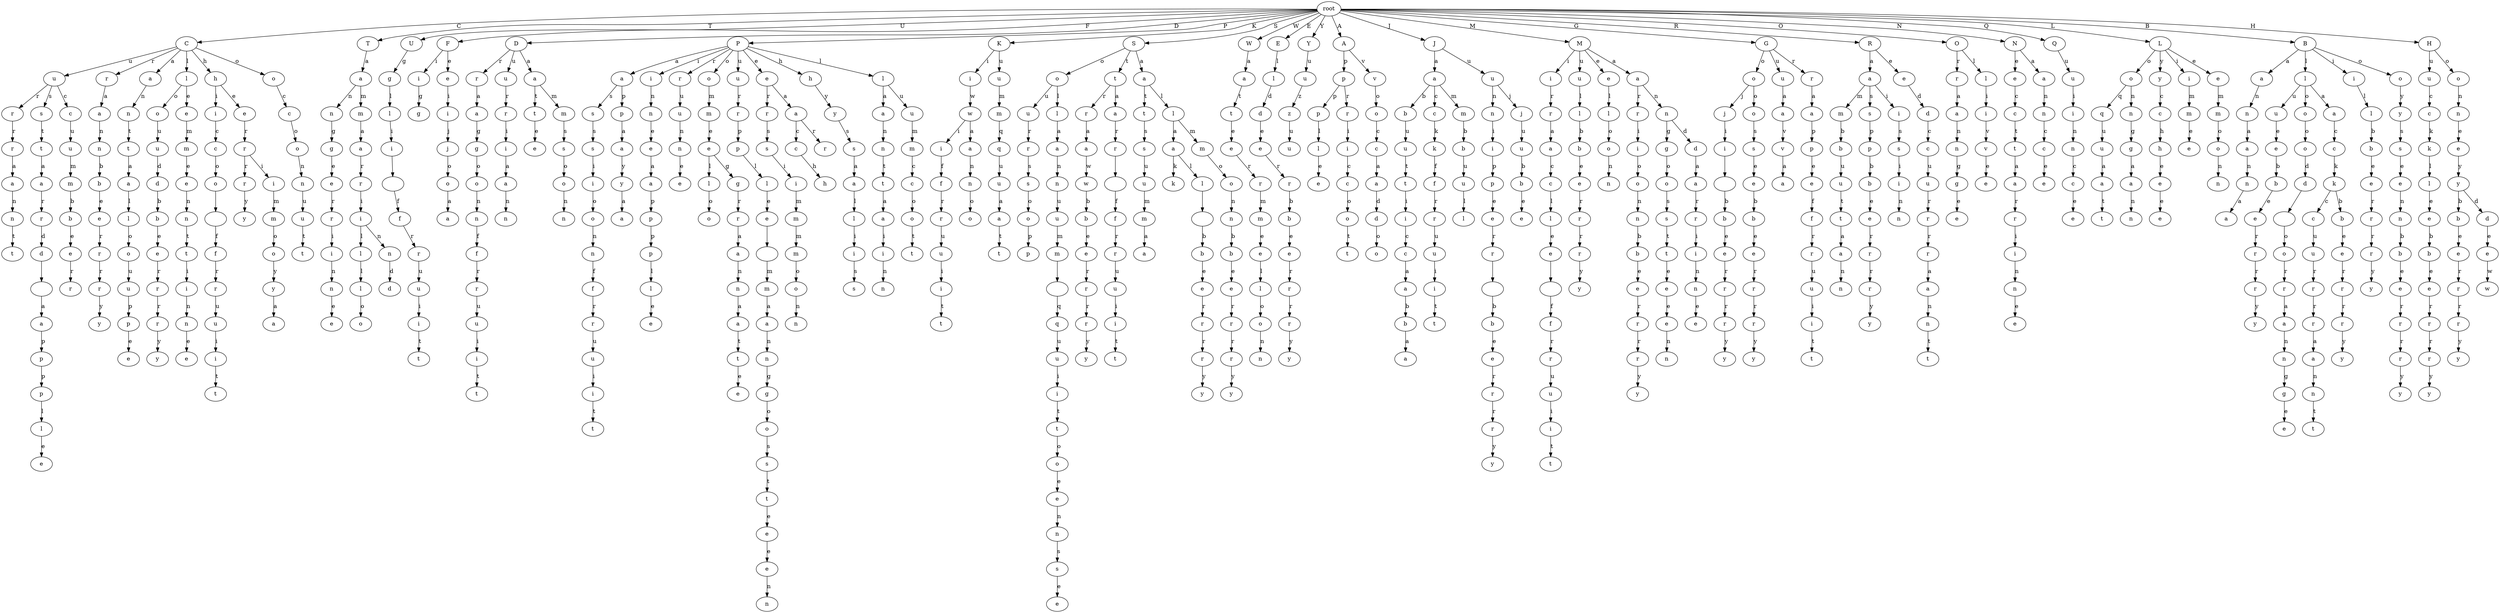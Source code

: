 digraph Trie {
  Node_0 [label="root"]
  Node_1 [label="C"]
  Node_0 -> Node_1 [label="C"]
  Node_2 [label="u"]
  Node_1 -> Node_2 [label="u"]
  Node_3 [label="r"]
  Node_2 -> Node_3 [label="r"]
  Node_4 [label="r"]
  Node_3 -> Node_4 [label="r"]
  Node_5 [label="a"]
  Node_4 -> Node_5 [label="a"]
  Node_6 [label="n"]
  Node_5 -> Node_6 [label="n"]
  Node_7 [label="t"]
  Node_6 -> Node_7 [label="t"]
  Node_8 [label="s"]
  Node_2 -> Node_8 [label="s"]
  Node_9 [label="t"]
  Node_8 -> Node_9 [label="t"]
  Node_10 [label="a"]
  Node_9 -> Node_10 [label="a"]
  Node_11 [label="r"]
  Node_10 -> Node_11 [label="r"]
  Node_12 [label="d"]
  Node_11 -> Node_12 [label="d"]
  Node_13 [label=" "]
  Node_12 -> Node_13 [label=" "]
  Node_14 [label="a"]
  Node_13 -> Node_14 [label="a"]
  Node_15 [label="p"]
  Node_14 -> Node_15 [label="p"]
  Node_16 [label="p"]
  Node_15 -> Node_16 [label="p"]
  Node_17 [label="l"]
  Node_16 -> Node_17 [label="l"]
  Node_18 [label="e"]
  Node_17 -> Node_18 [label="e"]
  Node_19 [label="c"]
  Node_2 -> Node_19 [label="c"]
  Node_20 [label="u"]
  Node_19 -> Node_20 [label="u"]
  Node_21 [label="m"]
  Node_20 -> Node_21 [label="m"]
  Node_22 [label="b"]
  Node_21 -> Node_22 [label="b"]
  Node_23 [label="e"]
  Node_22 -> Node_23 [label="e"]
  Node_24 [label="r"]
  Node_23 -> Node_24 [label="r"]
  Node_25 [label="r"]
  Node_1 -> Node_25 [label="r"]
  Node_26 [label="a"]
  Node_25 -> Node_26 [label="a"]
  Node_27 [label="n"]
  Node_26 -> Node_27 [label="n"]
  Node_28 [label="b"]
  Node_27 -> Node_28 [label="b"]
  Node_29 [label="e"]
  Node_28 -> Node_29 [label="e"]
  Node_30 [label="r"]
  Node_29 -> Node_30 [label="r"]
  Node_31 [label="r"]
  Node_30 -> Node_31 [label="r"]
  Node_32 [label="y"]
  Node_31 -> Node_32 [label="y"]
  Node_33 [label="a"]
  Node_1 -> Node_33 [label="a"]
  Node_34 [label="n"]
  Node_33 -> Node_34 [label="n"]
  Node_35 [label="t"]
  Node_34 -> Node_35 [label="t"]
  Node_36 [label="a"]
  Node_35 -> Node_36 [label="a"]
  Node_37 [label="l"]
  Node_36 -> Node_37 [label="l"]
  Node_38 [label="o"]
  Node_37 -> Node_38 [label="o"]
  Node_39 [label="u"]
  Node_38 -> Node_39 [label="u"]
  Node_40 [label="p"]
  Node_39 -> Node_40 [label="p"]
  Node_41 [label="e"]
  Node_40 -> Node_41 [label="e"]
  Node_42 [label="l"]
  Node_1 -> Node_42 [label="l"]
  Node_43 [label="o"]
  Node_42 -> Node_43 [label="o"]
  Node_44 [label="u"]
  Node_43 -> Node_44 [label="u"]
  Node_45 [label="d"]
  Node_44 -> Node_45 [label="d"]
  Node_46 [label="b"]
  Node_45 -> Node_46 [label="b"]
  Node_47 [label="e"]
  Node_46 -> Node_47 [label="e"]
  Node_48 [label="r"]
  Node_47 -> Node_48 [label="r"]
  Node_49 [label="r"]
  Node_48 -> Node_49 [label="r"]
  Node_50 [label="y"]
  Node_49 -> Node_50 [label="y"]
  Node_51 [label="e"]
  Node_42 -> Node_51 [label="e"]
  Node_52 [label="m"]
  Node_51 -> Node_52 [label="m"]
  Node_53 [label="e"]
  Node_52 -> Node_53 [label="e"]
  Node_54 [label="n"]
  Node_53 -> Node_54 [label="n"]
  Node_55 [label="t"]
  Node_54 -> Node_55 [label="t"]
  Node_56 [label="i"]
  Node_55 -> Node_56 [label="i"]
  Node_57 [label="n"]
  Node_56 -> Node_57 [label="n"]
  Node_58 [label="e"]
  Node_57 -> Node_58 [label="e"]
  Node_59 [label="h"]
  Node_1 -> Node_59 [label="h"]
  Node_60 [label="i"]
  Node_59 -> Node_60 [label="i"]
  Node_61 [label="c"]
  Node_60 -> Node_61 [label="c"]
  Node_62 [label="o"]
  Node_61 -> Node_62 [label="o"]
  Node_63 [label=" "]
  Node_62 -> Node_63 [label=" "]
  Node_64 [label="f"]
  Node_63 -> Node_64 [label="f"]
  Node_65 [label="r"]
  Node_64 -> Node_65 [label="r"]
  Node_66 [label="u"]
  Node_65 -> Node_66 [label="u"]
  Node_67 [label="i"]
  Node_66 -> Node_67 [label="i"]
  Node_68 [label="t"]
  Node_67 -> Node_68 [label="t"]
  Node_69 [label="e"]
  Node_59 -> Node_69 [label="e"]
  Node_70 [label="r"]
  Node_69 -> Node_70 [label="r"]
  Node_71 [label="r"]
  Node_70 -> Node_71 [label="r"]
  Node_72 [label="y"]
  Node_71 -> Node_72 [label="y"]
  Node_73 [label="i"]
  Node_70 -> Node_73 [label="i"]
  Node_74 [label="m"]
  Node_73 -> Node_74 [label="m"]
  Node_75 [label="o"]
  Node_74 -> Node_75 [label="o"]
  Node_76 [label="y"]
  Node_75 -> Node_76 [label="y"]
  Node_77 [label="a"]
  Node_76 -> Node_77 [label="a"]
  Node_78 [label="o"]
  Node_1 -> Node_78 [label="o"]
  Node_79 [label="c"]
  Node_78 -> Node_79 [label="c"]
  Node_80 [label="o"]
  Node_79 -> Node_80 [label="o"]
  Node_81 [label="n"]
  Node_80 -> Node_81 [label="n"]
  Node_82 [label="u"]
  Node_81 -> Node_82 [label="u"]
  Node_83 [label="t"]
  Node_82 -> Node_83 [label="t"]
  Node_84 [label="T"]
  Node_0 -> Node_84 [label="T"]
  Node_85 [label="a"]
  Node_84 -> Node_85 [label="a"]
  Node_86 [label="n"]
  Node_85 -> Node_86 [label="n"]
  Node_87 [label="g"]
  Node_86 -> Node_87 [label="g"]
  Node_88 [label="e"]
  Node_87 -> Node_88 [label="e"]
  Node_89 [label="r"]
  Node_88 -> Node_89 [label="r"]
  Node_90 [label="i"]
  Node_89 -> Node_90 [label="i"]
  Node_91 [label="n"]
  Node_90 -> Node_91 [label="n"]
  Node_92 [label="e"]
  Node_91 -> Node_92 [label="e"]
  Node_93 [label="m"]
  Node_85 -> Node_93 [label="m"]
  Node_94 [label="a"]
  Node_93 -> Node_94 [label="a"]
  Node_95 [label="r"]
  Node_94 -> Node_95 [label="r"]
  Node_96 [label="i"]
  Node_95 -> Node_96 [label="i"]
  Node_97 [label="l"]
  Node_96 -> Node_97 [label="l"]
  Node_98 [label="l"]
  Node_97 -> Node_98 [label="l"]
  Node_99 [label="o"]
  Node_98 -> Node_99 [label="o"]
  Node_100 [label="n"]
  Node_96 -> Node_100 [label="n"]
  Node_101 [label="d"]
  Node_100 -> Node_101 [label="d"]
  Node_102 [label="U"]
  Node_0 -> Node_102 [label="U"]
  Node_103 [label="g"]
  Node_102 -> Node_103 [label="g"]
  Node_104 [label="l"]
  Node_103 -> Node_104 [label="l"]
  Node_105 [label="i"]
  Node_104 -> Node_105 [label="i"]
  Node_106 [label=" "]
  Node_105 -> Node_106 [label=" "]
  Node_107 [label="f"]
  Node_106 -> Node_107 [label="f"]
  Node_108 [label="r"]
  Node_107 -> Node_108 [label="r"]
  Node_109 [label="u"]
  Node_108 -> Node_109 [label="u"]
  Node_110 [label="i"]
  Node_109 -> Node_110 [label="i"]
  Node_111 [label="t"]
  Node_110 -> Node_111 [label="t"]
  Node_112 [label="F"]
  Node_0 -> Node_112 [label="F"]
  Node_113 [label="i"]
  Node_112 -> Node_113 [label="i"]
  Node_114 [label="g"]
  Node_113 -> Node_114 [label="g"]
  Node_115 [label="e"]
  Node_112 -> Node_115 [label="e"]
  Node_116 [label="i"]
  Node_115 -> Node_116 [label="i"]
  Node_117 [label="j"]
  Node_116 -> Node_117 [label="j"]
  Node_118 [label="o"]
  Node_117 -> Node_118 [label="o"]
  Node_119 [label="a"]
  Node_118 -> Node_119 [label="a"]
  Node_120 [label="D"]
  Node_0 -> Node_120 [label="D"]
  Node_121 [label="r"]
  Node_120 -> Node_121 [label="r"]
  Node_122 [label="a"]
  Node_121 -> Node_122 [label="a"]
  Node_123 [label="g"]
  Node_122 -> Node_123 [label="g"]
  Node_124 [label="o"]
  Node_123 -> Node_124 [label="o"]
  Node_125 [label="n"]
  Node_124 -> Node_125 [label="n"]
  Node_126 [label="f"]
  Node_125 -> Node_126 [label="f"]
  Node_127 [label="r"]
  Node_126 -> Node_127 [label="r"]
  Node_128 [label="u"]
  Node_127 -> Node_128 [label="u"]
  Node_129 [label="i"]
  Node_128 -> Node_129 [label="i"]
  Node_130 [label="t"]
  Node_129 -> Node_130 [label="t"]
  Node_131 [label="u"]
  Node_120 -> Node_131 [label="u"]
  Node_132 [label="r"]
  Node_131 -> Node_132 [label="r"]
  Node_133 [label="i"]
  Node_132 -> Node_133 [label="i"]
  Node_134 [label="a"]
  Node_133 -> Node_134 [label="a"]
  Node_135 [label="n"]
  Node_134 -> Node_135 [label="n"]
  Node_136 [label="a"]
  Node_120 -> Node_136 [label="a"]
  Node_137 [label="t"]
  Node_136 -> Node_137 [label="t"]
  Node_138 [label="e"]
  Node_137 -> Node_138 [label="e"]
  Node_139 [label="m"]
  Node_136 -> Node_139 [label="m"]
  Node_140 [label="s"]
  Node_139 -> Node_140 [label="s"]
  Node_141 [label="o"]
  Node_140 -> Node_141 [label="o"]
  Node_142 [label="n"]
  Node_141 -> Node_142 [label="n"]
  Node_143 [label="P"]
  Node_0 -> Node_143 [label="P"]
  Node_144 [label="a"]
  Node_143 -> Node_144 [label="a"]
  Node_145 [label="s"]
  Node_144 -> Node_145 [label="s"]
  Node_146 [label="s"]
  Node_145 -> Node_146 [label="s"]
  Node_147 [label="i"]
  Node_146 -> Node_147 [label="i"]
  Node_148 [label="o"]
  Node_147 -> Node_148 [label="o"]
  Node_149 [label="n"]
  Node_148 -> Node_149 [label="n"]
  Node_150 [label="f"]
  Node_149 -> Node_150 [label="f"]
  Node_151 [label="r"]
  Node_150 -> Node_151 [label="r"]
  Node_152 [label="u"]
  Node_151 -> Node_152 [label="u"]
  Node_153 [label="i"]
  Node_152 -> Node_153 [label="i"]
  Node_154 [label="t"]
  Node_153 -> Node_154 [label="t"]
  Node_155 [label="p"]
  Node_144 -> Node_155 [label="p"]
  Node_156 [label="a"]
  Node_155 -> Node_156 [label="a"]
  Node_157 [label="y"]
  Node_156 -> Node_157 [label="y"]
  Node_158 [label="a"]
  Node_157 -> Node_158 [label="a"]
  Node_159 [label="i"]
  Node_143 -> Node_159 [label="i"]
  Node_160 [label="n"]
  Node_159 -> Node_160 [label="n"]
  Node_161 [label="e"]
  Node_160 -> Node_161 [label="e"]
  Node_162 [label="a"]
  Node_161 -> Node_162 [label="a"]
  Node_163 [label="p"]
  Node_162 -> Node_163 [label="p"]
  Node_164 [label="p"]
  Node_163 -> Node_164 [label="p"]
  Node_165 [label="l"]
  Node_164 -> Node_165 [label="l"]
  Node_166 [label="e"]
  Node_165 -> Node_166 [label="e"]
  Node_167 [label="r"]
  Node_143 -> Node_167 [label="r"]
  Node_168 [label="u"]
  Node_167 -> Node_168 [label="u"]
  Node_169 [label="n"]
  Node_168 -> Node_169 [label="n"]
  Node_170 [label="e"]
  Node_169 -> Node_170 [label="e"]
  Node_171 [label="o"]
  Node_143 -> Node_171 [label="o"]
  Node_172 [label="m"]
  Node_171 -> Node_172 [label="m"]
  Node_173 [label="e"]
  Node_172 -> Node_173 [label="e"]
  Node_174 [label="l"]
  Node_173 -> Node_174 [label="l"]
  Node_175 [label="o"]
  Node_174 -> Node_175 [label="o"]
  Node_176 [label="g"]
  Node_173 -> Node_176 [label="g"]
  Node_177 [label="r"]
  Node_176 -> Node_177 [label="r"]
  Node_178 [label="a"]
  Node_177 -> Node_178 [label="a"]
  Node_179 [label="n"]
  Node_178 -> Node_179 [label="n"]
  Node_180 [label="a"]
  Node_179 -> Node_180 [label="a"]
  Node_181 [label="t"]
  Node_180 -> Node_181 [label="t"]
  Node_182 [label="e"]
  Node_181 -> Node_182 [label="e"]
  Node_183 [label="u"]
  Node_143 -> Node_183 [label="u"]
  Node_184 [label="r"]
  Node_183 -> Node_184 [label="r"]
  Node_185 [label="p"]
  Node_184 -> Node_185 [label="p"]
  Node_186 [label="l"]
  Node_185 -> Node_186 [label="l"]
  Node_187 [label="e"]
  Node_186 -> Node_187 [label="e"]
  Node_188 [label=" "]
  Node_187 -> Node_188 [label=" "]
  Node_189 [label="m"]
  Node_188 -> Node_189 [label="m"]
  Node_190 [label="a"]
  Node_189 -> Node_190 [label="a"]
  Node_191 [label="n"]
  Node_190 -> Node_191 [label="n"]
  Node_192 [label="g"]
  Node_191 -> Node_192 [label="g"]
  Node_193 [label="o"]
  Node_192 -> Node_193 [label="o"]
  Node_194 [label="s"]
  Node_193 -> Node_194 [label="s"]
  Node_195 [label="t"]
  Node_194 -> Node_195 [label="t"]
  Node_196 [label="e"]
  Node_195 -> Node_196 [label="e"]
  Node_197 [label="e"]
  Node_196 -> Node_197 [label="e"]
  Node_198 [label="n"]
  Node_197 -> Node_198 [label="n"]
  Node_199 [label="e"]
  Node_143 -> Node_199 [label="e"]
  Node_200 [label="r"]
  Node_199 -> Node_200 [label="r"]
  Node_201 [label="s"]
  Node_200 -> Node_201 [label="s"]
  Node_202 [label="i"]
  Node_201 -> Node_202 [label="i"]
  Node_203 [label="m"]
  Node_202 -> Node_203 [label="m"]
  Node_204 [label="m"]
  Node_203 -> Node_204 [label="m"]
  Node_205 [label="o"]
  Node_204 -> Node_205 [label="o"]
  Node_206 [label="n"]
  Node_205 -> Node_206 [label="n"]
  Node_207 [label="a"]
  Node_199 -> Node_207 [label="a"]
  Node_208 [label="c"]
  Node_207 -> Node_208 [label="c"]
  Node_209 [label="h"]
  Node_208 -> Node_209 [label="h"]
  Node_210 [label="r"]
  Node_207 -> Node_210 [label="r"]
  Node_211 [label="h"]
  Node_143 -> Node_211 [label="h"]
  Node_212 [label="y"]
  Node_211 -> Node_212 [label="y"]
  Node_213 [label="s"]
  Node_212 -> Node_213 [label="s"]
  Node_214 [label="a"]
  Node_213 -> Node_214 [label="a"]
  Node_215 [label="l"]
  Node_214 -> Node_215 [label="l"]
  Node_216 [label="i"]
  Node_215 -> Node_216 [label="i"]
  Node_217 [label="s"]
  Node_216 -> Node_217 [label="s"]
  Node_218 [label="l"]
  Node_143 -> Node_218 [label="l"]
  Node_219 [label="a"]
  Node_218 -> Node_219 [label="a"]
  Node_220 [label="n"]
  Node_219 -> Node_220 [label="n"]
  Node_221 [label="t"]
  Node_220 -> Node_221 [label="t"]
  Node_222 [label="a"]
  Node_221 -> Node_222 [label="a"]
  Node_223 [label="i"]
  Node_222 -> Node_223 [label="i"]
  Node_224 [label="n"]
  Node_223 -> Node_224 [label="n"]
  Node_225 [label="u"]
  Node_218 -> Node_225 [label="u"]
  Node_226 [label="m"]
  Node_225 -> Node_226 [label="m"]
  Node_227 [label="c"]
  Node_226 -> Node_227 [label="c"]
  Node_228 [label="o"]
  Node_227 -> Node_228 [label="o"]
  Node_229 [label="t"]
  Node_228 -> Node_229 [label="t"]
  Node_230 [label="K"]
  Node_0 -> Node_230 [label="K"]
  Node_231 [label="i"]
  Node_230 -> Node_231 [label="i"]
  Node_232 [label="w"]
  Node_231 -> Node_232 [label="w"]
  Node_233 [label="i"]
  Node_232 -> Node_233 [label="i"]
  Node_234 [label="f"]
  Node_233 -> Node_234 [label="f"]
  Node_235 [label="r"]
  Node_234 -> Node_235 [label="r"]
  Node_236 [label="u"]
  Node_235 -> Node_236 [label="u"]
  Node_237 [label="i"]
  Node_236 -> Node_237 [label="i"]
  Node_238 [label="t"]
  Node_237 -> Node_238 [label="t"]
  Node_239 [label="a"]
  Node_232 -> Node_239 [label="a"]
  Node_240 [label="n"]
  Node_239 -> Node_240 [label="n"]
  Node_241 [label="o"]
  Node_240 -> Node_241 [label="o"]
  Node_242 [label="u"]
  Node_230 -> Node_242 [label="u"]
  Node_243 [label="m"]
  Node_242 -> Node_243 [label="m"]
  Node_244 [label="q"]
  Node_243 -> Node_244 [label="q"]
  Node_245 [label="u"]
  Node_244 -> Node_245 [label="u"]
  Node_246 [label="a"]
  Node_245 -> Node_246 [label="a"]
  Node_247 [label="t"]
  Node_246 -> Node_247 [label="t"]
  Node_248 [label="S"]
  Node_0 -> Node_248 [label="S"]
  Node_249 [label="o"]
  Node_248 -> Node_249 [label="o"]
  Node_250 [label="u"]
  Node_249 -> Node_250 [label="u"]
  Node_251 [label="r"]
  Node_250 -> Node_251 [label="r"]
  Node_252 [label="s"]
  Node_251 -> Node_252 [label="s"]
  Node_253 [label="o"]
  Node_252 -> Node_253 [label="o"]
  Node_254 [label="p"]
  Node_253 -> Node_254 [label="p"]
  Node_255 [label="l"]
  Node_249 -> Node_255 [label="l"]
  Node_256 [label="a"]
  Node_255 -> Node_256 [label="a"]
  Node_257 [label="n"]
  Node_256 -> Node_257 [label="n"]
  Node_258 [label="u"]
  Node_257 -> Node_258 [label="u"]
  Node_259 [label="m"]
  Node_258 -> Node_259 [label="m"]
  Node_260 [label=" "]
  Node_259 -> Node_260 [label=" "]
  Node_261 [label="q"]
  Node_260 -> Node_261 [label="q"]
  Node_262 [label="u"]
  Node_261 -> Node_262 [label="u"]
  Node_263 [label="i"]
  Node_262 -> Node_263 [label="i"]
  Node_264 [label="t"]
  Node_263 -> Node_264 [label="t"]
  Node_265 [label="o"]
  Node_264 -> Node_265 [label="o"]
  Node_266 [label="e"]
  Node_265 -> Node_266 [label="e"]
  Node_267 [label="n"]
  Node_266 -> Node_267 [label="n"]
  Node_268 [label="s"]
  Node_267 -> Node_268 [label="s"]
  Node_269 [label="e"]
  Node_268 -> Node_269 [label="e"]
  Node_270 [label="t"]
  Node_248 -> Node_270 [label="t"]
  Node_271 [label="r"]
  Node_270 -> Node_271 [label="r"]
  Node_272 [label="a"]
  Node_271 -> Node_272 [label="a"]
  Node_273 [label="w"]
  Node_272 -> Node_273 [label="w"]
  Node_274 [label="b"]
  Node_273 -> Node_274 [label="b"]
  Node_275 [label="e"]
  Node_274 -> Node_275 [label="e"]
  Node_276 [label="r"]
  Node_275 -> Node_276 [label="r"]
  Node_277 [label="r"]
  Node_276 -> Node_277 [label="r"]
  Node_278 [label="y"]
  Node_277 -> Node_278 [label="y"]
  Node_279 [label="a"]
  Node_270 -> Node_279 [label="a"]
  Node_280 [label="r"]
  Node_279 -> Node_280 [label="r"]
  Node_281 [label=" "]
  Node_280 -> Node_281 [label=" "]
  Node_282 [label="f"]
  Node_281 -> Node_282 [label="f"]
  Node_283 [label="r"]
  Node_282 -> Node_283 [label="r"]
  Node_284 [label="u"]
  Node_283 -> Node_284 [label="u"]
  Node_285 [label="i"]
  Node_284 -> Node_285 [label="i"]
  Node_286 [label="t"]
  Node_285 -> Node_286 [label="t"]
  Node_287 [label="a"]
  Node_248 -> Node_287 [label="a"]
  Node_288 [label="t"]
  Node_287 -> Node_288 [label="t"]
  Node_289 [label="s"]
  Node_288 -> Node_289 [label="s"]
  Node_290 [label="u"]
  Node_289 -> Node_290 [label="u"]
  Node_291 [label="m"]
  Node_290 -> Node_291 [label="m"]
  Node_292 [label="a"]
  Node_291 -> Node_292 [label="a"]
  Node_293 [label="l"]
  Node_287 -> Node_293 [label="l"]
  Node_294 [label="a"]
  Node_293 -> Node_294 [label="a"]
  Node_295 [label="k"]
  Node_294 -> Node_295 [label="k"]
  Node_296 [label="l"]
  Node_294 -> Node_296 [label="l"]
  Node_297 [label=" "]
  Node_296 -> Node_297 [label=" "]
  Node_298 [label="b"]
  Node_297 -> Node_298 [label="b"]
  Node_299 [label="e"]
  Node_298 -> Node_299 [label="e"]
  Node_300 [label="r"]
  Node_299 -> Node_300 [label="r"]
  Node_301 [label="r"]
  Node_300 -> Node_301 [label="r"]
  Node_302 [label="y"]
  Node_301 -> Node_302 [label="y"]
  Node_303 [label="m"]
  Node_293 -> Node_303 [label="m"]
  Node_304 [label="o"]
  Node_303 -> Node_304 [label="o"]
  Node_305 [label="n"]
  Node_304 -> Node_305 [label="n"]
  Node_306 [label="b"]
  Node_305 -> Node_306 [label="b"]
  Node_307 [label="e"]
  Node_306 -> Node_307 [label="e"]
  Node_308 [label="r"]
  Node_307 -> Node_308 [label="r"]
  Node_309 [label="r"]
  Node_308 -> Node_309 [label="r"]
  Node_310 [label="y"]
  Node_309 -> Node_310 [label="y"]
  Node_311 [label="W"]
  Node_0 -> Node_311 [label="W"]
  Node_312 [label="a"]
  Node_311 -> Node_312 [label="a"]
  Node_313 [label="t"]
  Node_312 -> Node_313 [label="t"]
  Node_314 [label="e"]
  Node_313 -> Node_314 [label="e"]
  Node_315 [label="r"]
  Node_314 -> Node_315 [label="r"]
  Node_316 [label="m"]
  Node_315 -> Node_316 [label="m"]
  Node_317 [label="e"]
  Node_316 -> Node_317 [label="e"]
  Node_318 [label="l"]
  Node_317 -> Node_318 [label="l"]
  Node_319 [label="o"]
  Node_318 -> Node_319 [label="o"]
  Node_320 [label="n"]
  Node_319 -> Node_320 [label="n"]
  Node_321 [label="E"]
  Node_0 -> Node_321 [label="E"]
  Node_322 [label="l"]
  Node_321 -> Node_322 [label="l"]
  Node_323 [label="d"]
  Node_322 -> Node_323 [label="d"]
  Node_324 [label="e"]
  Node_323 -> Node_324 [label="e"]
  Node_325 [label="r"]
  Node_324 -> Node_325 [label="r"]
  Node_326 [label="b"]
  Node_325 -> Node_326 [label="b"]
  Node_327 [label="e"]
  Node_326 -> Node_327 [label="e"]
  Node_328 [label="r"]
  Node_327 -> Node_328 [label="r"]
  Node_329 [label="r"]
  Node_328 -> Node_329 [label="r"]
  Node_330 [label="y"]
  Node_329 -> Node_330 [label="y"]
  Node_331 [label="Y"]
  Node_0 -> Node_331 [label="Y"]
  Node_332 [label="u"]
  Node_331 -> Node_332 [label="u"]
  Node_333 [label="z"]
  Node_332 -> Node_333 [label="z"]
  Node_334 [label="u"]
  Node_333 -> Node_334 [label="u"]
  Node_335 [label="A"]
  Node_0 -> Node_335 [label="A"]
  Node_336 [label="p"]
  Node_335 -> Node_336 [label="p"]
  Node_337 [label="p"]
  Node_336 -> Node_337 [label="p"]
  Node_338 [label="l"]
  Node_337 -> Node_338 [label="l"]
  Node_339 [label="e"]
  Node_338 -> Node_339 [label="e"]
  Node_340 [label="r"]
  Node_336 -> Node_340 [label="r"]
  Node_341 [label="i"]
  Node_340 -> Node_341 [label="i"]
  Node_342 [label="c"]
  Node_341 -> Node_342 [label="c"]
  Node_343 [label="o"]
  Node_342 -> Node_343 [label="o"]
  Node_344 [label="t"]
  Node_343 -> Node_344 [label="t"]
  Node_345 [label="v"]
  Node_335 -> Node_345 [label="v"]
  Node_346 [label="o"]
  Node_345 -> Node_346 [label="o"]
  Node_347 [label="c"]
  Node_346 -> Node_347 [label="c"]
  Node_348 [label="a"]
  Node_347 -> Node_348 [label="a"]
  Node_349 [label="d"]
  Node_348 -> Node_349 [label="d"]
  Node_350 [label="o"]
  Node_349 -> Node_350 [label="o"]
  Node_351 [label="J"]
  Node_0 -> Node_351 [label="J"]
  Node_352 [label="a"]
  Node_351 -> Node_352 [label="a"]
  Node_353 [label="b"]
  Node_352 -> Node_353 [label="b"]
  Node_354 [label="u"]
  Node_353 -> Node_354 [label="u"]
  Node_355 [label="t"]
  Node_354 -> Node_355 [label="t"]
  Node_356 [label="i"]
  Node_355 -> Node_356 [label="i"]
  Node_357 [label="c"]
  Node_356 -> Node_357 [label="c"]
  Node_358 [label="a"]
  Node_357 -> Node_358 [label="a"]
  Node_359 [label="b"]
  Node_358 -> Node_359 [label="b"]
  Node_360 [label="a"]
  Node_359 -> Node_360 [label="a"]
  Node_361 [label="c"]
  Node_352 -> Node_361 [label="c"]
  Node_362 [label="k"]
  Node_361 -> Node_362 [label="k"]
  Node_363 [label="f"]
  Node_362 -> Node_363 [label="f"]
  Node_364 [label="r"]
  Node_363 -> Node_364 [label="r"]
  Node_365 [label="u"]
  Node_364 -> Node_365 [label="u"]
  Node_366 [label="i"]
  Node_365 -> Node_366 [label="i"]
  Node_367 [label="t"]
  Node_366 -> Node_367 [label="t"]
  Node_368 [label="m"]
  Node_352 -> Node_368 [label="m"]
  Node_369 [label="b"]
  Node_368 -> Node_369 [label="b"]
  Node_370 [label="u"]
  Node_369 -> Node_370 [label="u"]
  Node_371 [label="l"]
  Node_370 -> Node_371 [label="l"]
  Node_372 [label="u"]
  Node_351 -> Node_372 [label="u"]
  Node_373 [label="n"]
  Node_372 -> Node_373 [label="n"]
  Node_374 [label="i"]
  Node_373 -> Node_374 [label="i"]
  Node_375 [label="p"]
  Node_374 -> Node_375 [label="p"]
  Node_376 [label="e"]
  Node_375 -> Node_376 [label="e"]
  Node_377 [label="r"]
  Node_376 -> Node_377 [label="r"]
  Node_378 [label=" "]
  Node_377 -> Node_378 [label=" "]
  Node_379 [label="b"]
  Node_378 -> Node_379 [label="b"]
  Node_380 [label="e"]
  Node_379 -> Node_380 [label="e"]
  Node_381 [label="r"]
  Node_380 -> Node_381 [label="r"]
  Node_382 [label="r"]
  Node_381 -> Node_382 [label="r"]
  Node_383 [label="y"]
  Node_382 -> Node_383 [label="y"]
  Node_384 [label="j"]
  Node_372 -> Node_384 [label="j"]
  Node_385 [label="u"]
  Node_384 -> Node_385 [label="u"]
  Node_386 [label="b"]
  Node_385 -> Node_386 [label="b"]
  Node_387 [label="e"]
  Node_386 -> Node_387 [label="e"]
  Node_388 [label="M"]
  Node_0 -> Node_388 [label="M"]
  Node_389 [label="i"]
  Node_388 -> Node_389 [label="i"]
  Node_390 [label="r"]
  Node_389 -> Node_390 [label="r"]
  Node_391 [label="a"]
  Node_390 -> Node_391 [label="a"]
  Node_392 [label="c"]
  Node_391 -> Node_392 [label="c"]
  Node_393 [label="l"]
  Node_392 -> Node_393 [label="l"]
  Node_394 [label="e"]
  Node_393 -> Node_394 [label="e"]
  Node_395 [label=" "]
  Node_394 -> Node_395 [label=" "]
  Node_396 [label="f"]
  Node_395 -> Node_396 [label="f"]
  Node_397 [label="r"]
  Node_396 -> Node_397 [label="r"]
  Node_398 [label="u"]
  Node_397 -> Node_398 [label="u"]
  Node_399 [label="i"]
  Node_398 -> Node_399 [label="i"]
  Node_400 [label="t"]
  Node_399 -> Node_400 [label="t"]
  Node_401 [label="u"]
  Node_388 -> Node_401 [label="u"]
  Node_402 [label="l"]
  Node_401 -> Node_402 [label="l"]
  Node_403 [label="b"]
  Node_402 -> Node_403 [label="b"]
  Node_404 [label="e"]
  Node_403 -> Node_404 [label="e"]
  Node_405 [label="r"]
  Node_404 -> Node_405 [label="r"]
  Node_406 [label="r"]
  Node_405 -> Node_406 [label="r"]
  Node_407 [label="y"]
  Node_406 -> Node_407 [label="y"]
  Node_408 [label="e"]
  Node_388 -> Node_408 [label="e"]
  Node_409 [label="l"]
  Node_408 -> Node_409 [label="l"]
  Node_410 [label="o"]
  Node_409 -> Node_410 [label="o"]
  Node_411 [label="n"]
  Node_410 -> Node_411 [label="n"]
  Node_412 [label="a"]
  Node_388 -> Node_412 [label="a"]
  Node_413 [label="r"]
  Node_412 -> Node_413 [label="r"]
  Node_414 [label="i"]
  Node_413 -> Node_414 [label="i"]
  Node_415 [label="o"]
  Node_414 -> Node_415 [label="o"]
  Node_416 [label="n"]
  Node_415 -> Node_416 [label="n"]
  Node_417 [label="b"]
  Node_416 -> Node_417 [label="b"]
  Node_418 [label="e"]
  Node_417 -> Node_418 [label="e"]
  Node_419 [label="r"]
  Node_418 -> Node_419 [label="r"]
  Node_420 [label="r"]
  Node_419 -> Node_420 [label="r"]
  Node_421 [label="y"]
  Node_420 -> Node_421 [label="y"]
  Node_422 [label="n"]
  Node_412 -> Node_422 [label="n"]
  Node_423 [label="g"]
  Node_422 -> Node_423 [label="g"]
  Node_424 [label="o"]
  Node_423 -> Node_424 [label="o"]
  Node_425 [label="s"]
  Node_424 -> Node_425 [label="s"]
  Node_426 [label="t"]
  Node_425 -> Node_426 [label="t"]
  Node_427 [label="e"]
  Node_426 -> Node_427 [label="e"]
  Node_428 [label="e"]
  Node_427 -> Node_428 [label="e"]
  Node_429 [label="n"]
  Node_428 -> Node_429 [label="n"]
  Node_430 [label="d"]
  Node_422 -> Node_430 [label="d"]
  Node_431 [label="a"]
  Node_430 -> Node_431 [label="a"]
  Node_432 [label="r"]
  Node_431 -> Node_432 [label="r"]
  Node_433 [label="i"]
  Node_432 -> Node_433 [label="i"]
  Node_434 [label="n"]
  Node_433 -> Node_434 [label="n"]
  Node_435 [label="e"]
  Node_434 -> Node_435 [label="e"]
  Node_436 [label="G"]
  Node_0 -> Node_436 [label="G"]
  Node_437 [label="o"]
  Node_436 -> Node_437 [label="o"]
  Node_438 [label="j"]
  Node_437 -> Node_438 [label="j"]
  Node_439 [label="i"]
  Node_438 -> Node_439 [label="i"]
  Node_440 [label=" "]
  Node_439 -> Node_440 [label=" "]
  Node_441 [label="b"]
  Node_440 -> Node_441 [label="b"]
  Node_442 [label="e"]
  Node_441 -> Node_442 [label="e"]
  Node_443 [label="r"]
  Node_442 -> Node_443 [label="r"]
  Node_444 [label="r"]
  Node_443 -> Node_444 [label="r"]
  Node_445 [label="y"]
  Node_444 -> Node_445 [label="y"]
  Node_446 [label="o"]
  Node_437 -> Node_446 [label="o"]
  Node_447 [label="s"]
  Node_446 -> Node_447 [label="s"]
  Node_448 [label="e"]
  Node_447 -> Node_448 [label="e"]
  Node_449 [label="b"]
  Node_448 -> Node_449 [label="b"]
  Node_450 [label="e"]
  Node_449 -> Node_450 [label="e"]
  Node_451 [label="r"]
  Node_450 -> Node_451 [label="r"]
  Node_452 [label="r"]
  Node_451 -> Node_452 [label="r"]
  Node_453 [label="y"]
  Node_452 -> Node_453 [label="y"]
  Node_454 [label="u"]
  Node_436 -> Node_454 [label="u"]
  Node_455 [label="a"]
  Node_454 -> Node_455 [label="a"]
  Node_456 [label="v"]
  Node_455 -> Node_456 [label="v"]
  Node_457 [label="a"]
  Node_456 -> Node_457 [label="a"]
  Node_458 [label="r"]
  Node_436 -> Node_458 [label="r"]
  Node_459 [label="a"]
  Node_458 -> Node_459 [label="a"]
  Node_460 [label="p"]
  Node_459 -> Node_460 [label="p"]
  Node_461 [label="e"]
  Node_460 -> Node_461 [label="e"]
  Node_462 [label="f"]
  Node_461 -> Node_462 [label="f"]
  Node_463 [label="r"]
  Node_462 -> Node_463 [label="r"]
  Node_464 [label="u"]
  Node_463 -> Node_464 [label="u"]
  Node_465 [label="i"]
  Node_464 -> Node_465 [label="i"]
  Node_466 [label="t"]
  Node_465 -> Node_466 [label="t"]
  Node_467 [label="R"]
  Node_0 -> Node_467 [label="R"]
  Node_468 [label="a"]
  Node_467 -> Node_468 [label="a"]
  Node_469 [label="m"]
  Node_468 -> Node_469 [label="m"]
  Node_470 [label="b"]
  Node_469 -> Node_470 [label="b"]
  Node_471 [label="u"]
  Node_470 -> Node_471 [label="u"]
  Node_472 [label="t"]
  Node_471 -> Node_472 [label="t"]
  Node_473 [label="a"]
  Node_472 -> Node_473 [label="a"]
  Node_474 [label="n"]
  Node_473 -> Node_474 [label="n"]
  Node_475 [label="s"]
  Node_468 -> Node_475 [label="s"]
  Node_476 [label="p"]
  Node_475 -> Node_476 [label="p"]
  Node_477 [label="b"]
  Node_476 -> Node_477 [label="b"]
  Node_478 [label="e"]
  Node_477 -> Node_478 [label="e"]
  Node_479 [label="r"]
  Node_478 -> Node_479 [label="r"]
  Node_480 [label="r"]
  Node_479 -> Node_480 [label="r"]
  Node_481 [label="y"]
  Node_480 -> Node_481 [label="y"]
  Node_482 [label="i"]
  Node_468 -> Node_482 [label="i"]
  Node_483 [label="s"]
  Node_482 -> Node_483 [label="s"]
  Node_484 [label="i"]
  Node_483 -> Node_484 [label="i"]
  Node_485 [label="n"]
  Node_484 -> Node_485 [label="n"]
  Node_486 [label="e"]
  Node_467 -> Node_486 [label="e"]
  Node_487 [label="d"]
  Node_486 -> Node_487 [label="d"]
  Node_488 [label="c"]
  Node_487 -> Node_488 [label="c"]
  Node_489 [label="u"]
  Node_488 -> Node_489 [label="u"]
  Node_490 [label="r"]
  Node_489 -> Node_490 [label="r"]
  Node_491 [label="r"]
  Node_490 -> Node_491 [label="r"]
  Node_492 [label="a"]
  Node_491 -> Node_492 [label="a"]
  Node_493 [label="n"]
  Node_492 -> Node_493 [label="n"]
  Node_494 [label="t"]
  Node_493 -> Node_494 [label="t"]
  Node_495 [label="O"]
  Node_0 -> Node_495 [label="O"]
  Node_496 [label="r"]
  Node_495 -> Node_496 [label="r"]
  Node_497 [label="a"]
  Node_496 -> Node_497 [label="a"]
  Node_498 [label="n"]
  Node_497 -> Node_498 [label="n"]
  Node_499 [label="g"]
  Node_498 -> Node_499 [label="g"]
  Node_500 [label="e"]
  Node_499 -> Node_500 [label="e"]
  Node_501 [label="l"]
  Node_495 -> Node_501 [label="l"]
  Node_502 [label="i"]
  Node_501 -> Node_502 [label="i"]
  Node_503 [label="v"]
  Node_502 -> Node_503 [label="v"]
  Node_504 [label="e"]
  Node_503 -> Node_504 [label="e"]
  Node_505 [label="N"]
  Node_0 -> Node_505 [label="N"]
  Node_506 [label="e"]
  Node_505 -> Node_506 [label="e"]
  Node_507 [label="c"]
  Node_506 -> Node_507 [label="c"]
  Node_508 [label="t"]
  Node_507 -> Node_508 [label="t"]
  Node_509 [label="a"]
  Node_508 -> Node_509 [label="a"]
  Node_510 [label="r"]
  Node_509 -> Node_510 [label="r"]
  Node_511 [label="i"]
  Node_510 -> Node_511 [label="i"]
  Node_512 [label="n"]
  Node_511 -> Node_512 [label="n"]
  Node_513 [label="e"]
  Node_512 -> Node_513 [label="e"]
  Node_514 [label="a"]
  Node_505 -> Node_514 [label="a"]
  Node_515 [label="n"]
  Node_514 -> Node_515 [label="n"]
  Node_516 [label="c"]
  Node_515 -> Node_516 [label="c"]
  Node_517 [label="e"]
  Node_516 -> Node_517 [label="e"]
  Node_518 [label="Q"]
  Node_0 -> Node_518 [label="Q"]
  Node_519 [label="u"]
  Node_518 -> Node_519 [label="u"]
  Node_520 [label="i"]
  Node_519 -> Node_520 [label="i"]
  Node_521 [label="n"]
  Node_520 -> Node_521 [label="n"]
  Node_522 [label="c"]
  Node_521 -> Node_522 [label="c"]
  Node_523 [label="e"]
  Node_522 -> Node_523 [label="e"]
  Node_524 [label="L"]
  Node_0 -> Node_524 [label="L"]
  Node_525 [label="o"]
  Node_524 -> Node_525 [label="o"]
  Node_526 [label="q"]
  Node_525 -> Node_526 [label="q"]
  Node_527 [label="u"]
  Node_526 -> Node_527 [label="u"]
  Node_528 [label="a"]
  Node_527 -> Node_528 [label="a"]
  Node_529 [label="t"]
  Node_528 -> Node_529 [label="t"]
  Node_530 [label="n"]
  Node_525 -> Node_530 [label="n"]
  Node_531 [label="g"]
  Node_530 -> Node_531 [label="g"]
  Node_532 [label="a"]
  Node_531 -> Node_532 [label="a"]
  Node_533 [label="n"]
  Node_532 -> Node_533 [label="n"]
  Node_534 [label="y"]
  Node_524 -> Node_534 [label="y"]
  Node_535 [label="c"]
  Node_534 -> Node_535 [label="c"]
  Node_536 [label="h"]
  Node_535 -> Node_536 [label="h"]
  Node_537 [label="e"]
  Node_536 -> Node_537 [label="e"]
  Node_538 [label="e"]
  Node_537 -> Node_538 [label="e"]
  Node_539 [label="i"]
  Node_524 -> Node_539 [label="i"]
  Node_540 [label="m"]
  Node_539 -> Node_540 [label="m"]
  Node_541 [label="e"]
  Node_540 -> Node_541 [label="e"]
  Node_542 [label="e"]
  Node_524 -> Node_542 [label="e"]
  Node_543 [label="m"]
  Node_542 -> Node_543 [label="m"]
  Node_544 [label="o"]
  Node_543 -> Node_544 [label="o"]
  Node_545 [label="n"]
  Node_544 -> Node_545 [label="n"]
  Node_546 [label="B"]
  Node_0 -> Node_546 [label="B"]
  Node_547 [label="a"]
  Node_546 -> Node_547 [label="a"]
  Node_548 [label="n"]
  Node_547 -> Node_548 [label="n"]
  Node_549 [label="a"]
  Node_548 -> Node_549 [label="a"]
  Node_550 [label="n"]
  Node_549 -> Node_550 [label="n"]
  Node_551 [label="a"]
  Node_550 -> Node_551 [label="a"]
  Node_552 [label="l"]
  Node_546 -> Node_552 [label="l"]
  Node_553 [label="u"]
  Node_552 -> Node_553 [label="u"]
  Node_554 [label="e"]
  Node_553 -> Node_554 [label="e"]
  Node_555 [label="b"]
  Node_554 -> Node_555 [label="b"]
  Node_556 [label="e"]
  Node_555 -> Node_556 [label="e"]
  Node_557 [label="r"]
  Node_556 -> Node_557 [label="r"]
  Node_558 [label="r"]
  Node_557 -> Node_558 [label="r"]
  Node_559 [label="y"]
  Node_558 -> Node_559 [label="y"]
  Node_560 [label="o"]
  Node_552 -> Node_560 [label="o"]
  Node_561 [label="o"]
  Node_560 -> Node_561 [label="o"]
  Node_562 [label="d"]
  Node_561 -> Node_562 [label="d"]
  Node_563 [label=" "]
  Node_562 -> Node_563 [label=" "]
  Node_564 [label="o"]
  Node_563 -> Node_564 [label="o"]
  Node_565 [label="r"]
  Node_564 -> Node_565 [label="r"]
  Node_566 [label="a"]
  Node_565 -> Node_566 [label="a"]
  Node_567 [label="n"]
  Node_566 -> Node_567 [label="n"]
  Node_568 [label="g"]
  Node_567 -> Node_568 [label="g"]
  Node_569 [label="e"]
  Node_568 -> Node_569 [label="e"]
  Node_570 [label="a"]
  Node_552 -> Node_570 [label="a"]
  Node_571 [label="c"]
  Node_570 -> Node_571 [label="c"]
  Node_572 [label="k"]
  Node_571 -> Node_572 [label="k"]
  Node_573 [label="c"]
  Node_572 -> Node_573 [label="c"]
  Node_574 [label="u"]
  Node_573 -> Node_574 [label="u"]
  Node_575 [label="r"]
  Node_574 -> Node_575 [label="r"]
  Node_576 [label="r"]
  Node_575 -> Node_576 [label="r"]
  Node_577 [label="a"]
  Node_576 -> Node_577 [label="a"]
  Node_578 [label="n"]
  Node_577 -> Node_578 [label="n"]
  Node_579 [label="t"]
  Node_578 -> Node_579 [label="t"]
  Node_580 [label="b"]
  Node_572 -> Node_580 [label="b"]
  Node_581 [label="e"]
  Node_580 -> Node_581 [label="e"]
  Node_582 [label="r"]
  Node_581 -> Node_582 [label="r"]
  Node_583 [label="r"]
  Node_582 -> Node_583 [label="r"]
  Node_584 [label="y"]
  Node_583 -> Node_584 [label="y"]
  Node_585 [label="i"]
  Node_546 -> Node_585 [label="i"]
  Node_586 [label="l"]
  Node_585 -> Node_586 [label="l"]
  Node_587 [label="b"]
  Node_586 -> Node_587 [label="b"]
  Node_588 [label="e"]
  Node_587 -> Node_588 [label="e"]
  Node_589 [label="r"]
  Node_588 -> Node_589 [label="r"]
  Node_590 [label="r"]
  Node_589 -> Node_590 [label="r"]
  Node_591 [label="y"]
  Node_590 -> Node_591 [label="y"]
  Node_592 [label="o"]
  Node_546 -> Node_592 [label="o"]
  Node_593 [label="y"]
  Node_592 -> Node_593 [label="y"]
  Node_594 [label="s"]
  Node_593 -> Node_594 [label="s"]
  Node_595 [label="e"]
  Node_594 -> Node_595 [label="e"]
  Node_596 [label="n"]
  Node_595 -> Node_596 [label="n"]
  Node_597 [label="b"]
  Node_596 -> Node_597 [label="b"]
  Node_598 [label="e"]
  Node_597 -> Node_598 [label="e"]
  Node_599 [label="r"]
  Node_598 -> Node_599 [label="r"]
  Node_600 [label="r"]
  Node_599 -> Node_600 [label="r"]
  Node_601 [label="y"]
  Node_600 -> Node_601 [label="y"]
  Node_602 [label="H"]
  Node_0 -> Node_602 [label="H"]
  Node_603 [label="u"]
  Node_602 -> Node_603 [label="u"]
  Node_604 [label="c"]
  Node_603 -> Node_604 [label="c"]
  Node_605 [label="k"]
  Node_604 -> Node_605 [label="k"]
  Node_606 [label="l"]
  Node_605 -> Node_606 [label="l"]
  Node_607 [label="e"]
  Node_606 -> Node_607 [label="e"]
  Node_608 [label="b"]
  Node_607 -> Node_608 [label="b"]
  Node_609 [label="e"]
  Node_608 -> Node_609 [label="e"]
  Node_610 [label="r"]
  Node_609 -> Node_610 [label="r"]
  Node_611 [label="r"]
  Node_610 -> Node_611 [label="r"]
  Node_612 [label="y"]
  Node_611 -> Node_612 [label="y"]
  Node_613 [label="o"]
  Node_602 -> Node_613 [label="o"]
  Node_614 [label="n"]
  Node_613 -> Node_614 [label="n"]
  Node_615 [label="e"]
  Node_614 -> Node_615 [label="e"]
  Node_616 [label="y"]
  Node_615 -> Node_616 [label="y"]
  Node_617 [label="b"]
  Node_616 -> Node_617 [label="b"]
  Node_618 [label="e"]
  Node_617 -> Node_618 [label="e"]
  Node_619 [label="r"]
  Node_618 -> Node_619 [label="r"]
  Node_620 [label="r"]
  Node_619 -> Node_620 [label="r"]
  Node_621 [label="y"]
  Node_620 -> Node_621 [label="y"]
  Node_622 [label="d"]
  Node_616 -> Node_622 [label="d"]
  Node_623 [label="e"]
  Node_622 -> Node_623 [label="e"]
  Node_624 [label="w"]
  Node_623 -> Node_624 [label="w"]
}
